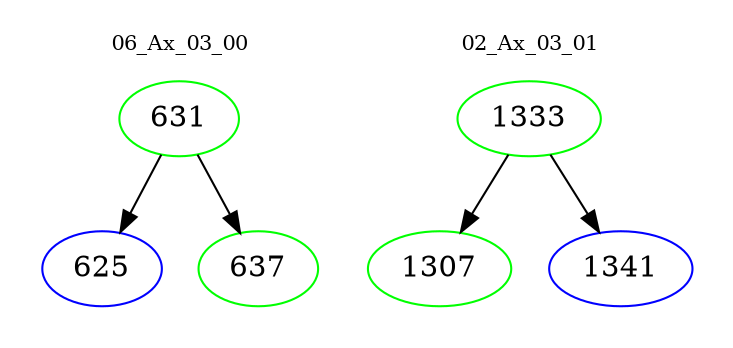 digraph{
subgraph cluster_0 {
color = white
label = "06_Ax_03_00";
fontsize=10;
T0_631 [label="631", color="green"]
T0_631 -> T0_625 [color="black"]
T0_625 [label="625", color="blue"]
T0_631 -> T0_637 [color="black"]
T0_637 [label="637", color="green"]
}
subgraph cluster_1 {
color = white
label = "02_Ax_03_01";
fontsize=10;
T1_1333 [label="1333", color="green"]
T1_1333 -> T1_1307 [color="black"]
T1_1307 [label="1307", color="green"]
T1_1333 -> T1_1341 [color="black"]
T1_1341 [label="1341", color="blue"]
}
}
